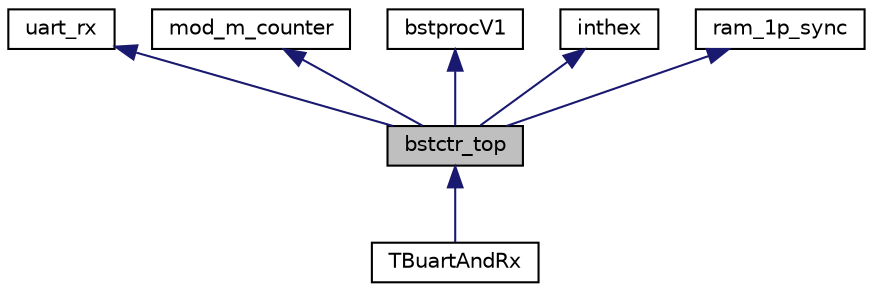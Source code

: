 digraph "bstctr_top"
{
  edge [fontname="Helvetica",fontsize="10",labelfontname="Helvetica",labelfontsize="10"];
  node [fontname="Helvetica",fontsize="10",shape=record];
  Node1 [label="bstctr_top",height=0.2,width=0.4,color="black", fillcolor="grey75", style="filled" fontcolor="black"];
  Node2 -> Node1 [dir="back",color="midnightblue",fontsize="10",style="solid",fontname="Helvetica"];
  Node2 [label="uart_rx",height=0.2,width=0.4,color="black", fillcolor="white", style="filled",URL="$classuart__rx.html",tooltip="Uart reciever."];
  Node3 -> Node1 [dir="back",color="midnightblue",fontsize="10",style="solid",fontname="Helvetica"];
  Node3 [label="mod_m_counter",height=0.2,width=0.4,color="black", fillcolor="white", style="filled",URL="$classmod__m__counter.html",tooltip="Baudrate generator."];
  Node4 -> Node1 [dir="back",color="midnightblue",fontsize="10",style="solid",fontname="Helvetica"];
  Node4 [label="bstprocV1",height=0.2,width=0.4,color="black", fillcolor="white", style="filled",URL="$classbstproc_v1.html",tooltip="The actual processor entity of this BST."];
  Node5 -> Node1 [dir="back",color="midnightblue",fontsize="10",style="solid",fontname="Helvetica"];
  Node5 [label="inthex",height=0.2,width=0.4,color="black", fillcolor="white", style="filled",URL="$classinthex.html",tooltip="Intel-Hex decoder."];
  Node6 -> Node1 [dir="back",color="midnightblue",fontsize="10",style="solid",fontname="Helvetica"];
  Node6 [label="ram_1p_sync",height=0.2,width=0.4,color="black", fillcolor="white", style="filled",URL="$classram__1p__sync.html"];
  Node1 -> Node7 [dir="back",color="midnightblue",fontsize="10",style="solid",fontname="Helvetica"];
  Node7 [label="TBuartAndRx",height=0.2,width=0.4,color="black", fillcolor="white", style="filled",URL="$class_t_buart_and_rx.html",tooltip="Test bench for BST with uart."];
}
